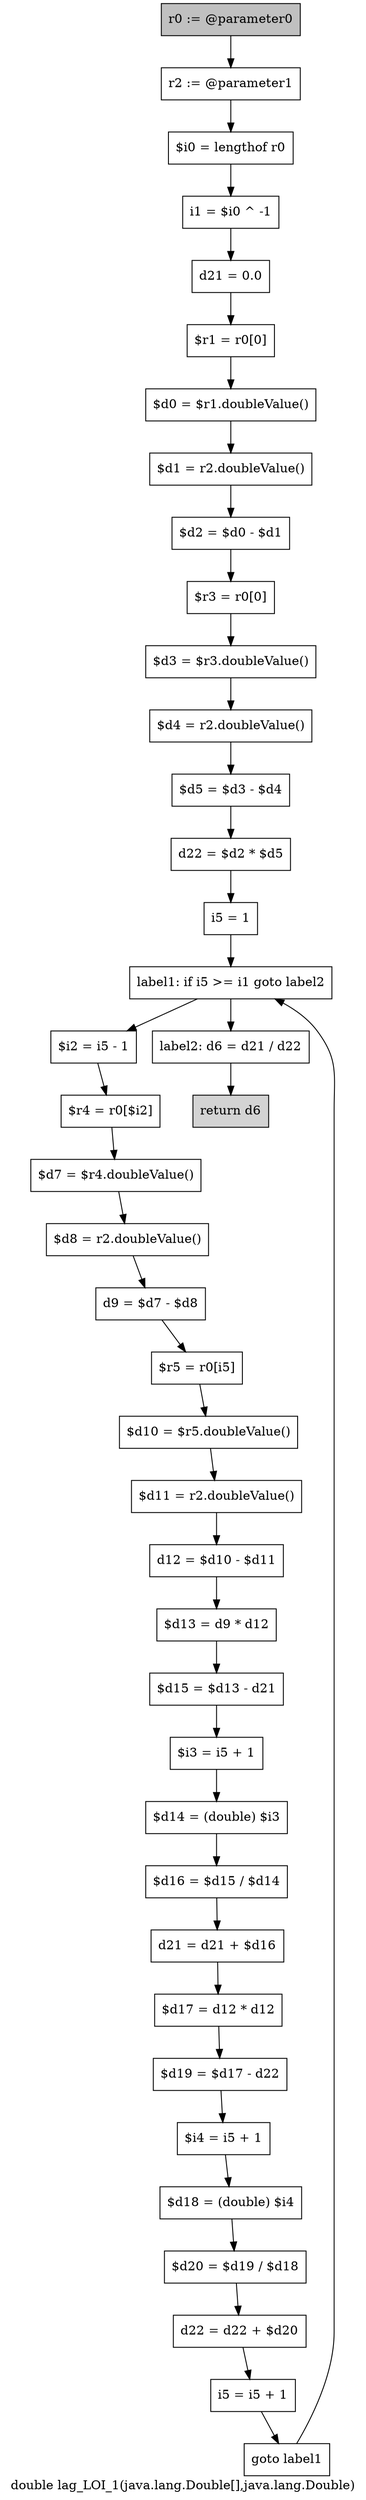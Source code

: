 digraph "double lag_LOI_1(java.lang.Double[],java.lang.Double)" {
    label="double lag_LOI_1(java.lang.Double[],java.lang.Double)";
    node [shape=box];
    "0" [style=filled,fillcolor=gray,label="r0 := @parameter0",];
    "1" [label="r2 := @parameter1",];
    "0"->"1";
    "2" [label="$i0 = lengthof r0",];
    "1"->"2";
    "3" [label="i1 = $i0 ^ -1",];
    "2"->"3";
    "4" [label="d21 = 0.0",];
    "3"->"4";
    "5" [label="$r1 = r0[0]",];
    "4"->"5";
    "6" [label="$d0 = $r1.doubleValue()",];
    "5"->"6";
    "7" [label="$d1 = r2.doubleValue()",];
    "6"->"7";
    "8" [label="$d2 = $d0 - $d1",];
    "7"->"8";
    "9" [label="$r3 = r0[0]",];
    "8"->"9";
    "10" [label="$d3 = $r3.doubleValue()",];
    "9"->"10";
    "11" [label="$d4 = r2.doubleValue()",];
    "10"->"11";
    "12" [label="$d5 = $d3 - $d4",];
    "11"->"12";
    "13" [label="d22 = $d2 * $d5",];
    "12"->"13";
    "14" [label="i5 = 1",];
    "13"->"14";
    "15" [label="label1: if i5 >= i1 goto label2",];
    "14"->"15";
    "16" [label="$i2 = i5 - 1",];
    "15"->"16";
    "39" [label="label2: d6 = d21 / d22",];
    "15"->"39";
    "17" [label="$r4 = r0[$i2]",];
    "16"->"17";
    "18" [label="$d7 = $r4.doubleValue()",];
    "17"->"18";
    "19" [label="$d8 = r2.doubleValue()",];
    "18"->"19";
    "20" [label="d9 = $d7 - $d8",];
    "19"->"20";
    "21" [label="$r5 = r0[i5]",];
    "20"->"21";
    "22" [label="$d10 = $r5.doubleValue()",];
    "21"->"22";
    "23" [label="$d11 = r2.doubleValue()",];
    "22"->"23";
    "24" [label="d12 = $d10 - $d11",];
    "23"->"24";
    "25" [label="$d13 = d9 * d12",];
    "24"->"25";
    "26" [label="$d15 = $d13 - d21",];
    "25"->"26";
    "27" [label="$i3 = i5 + 1",];
    "26"->"27";
    "28" [label="$d14 = (double) $i3",];
    "27"->"28";
    "29" [label="$d16 = $d15 / $d14",];
    "28"->"29";
    "30" [label="d21 = d21 + $d16",];
    "29"->"30";
    "31" [label="$d17 = d12 * d12",];
    "30"->"31";
    "32" [label="$d19 = $d17 - d22",];
    "31"->"32";
    "33" [label="$i4 = i5 + 1",];
    "32"->"33";
    "34" [label="$d18 = (double) $i4",];
    "33"->"34";
    "35" [label="$d20 = $d19 / $d18",];
    "34"->"35";
    "36" [label="d22 = d22 + $d20",];
    "35"->"36";
    "37" [label="i5 = i5 + 1",];
    "36"->"37";
    "38" [label="goto label1",];
    "37"->"38";
    "38"->"15";
    "40" [style=filled,fillcolor=lightgray,label="return d6",];
    "39"->"40";
}
